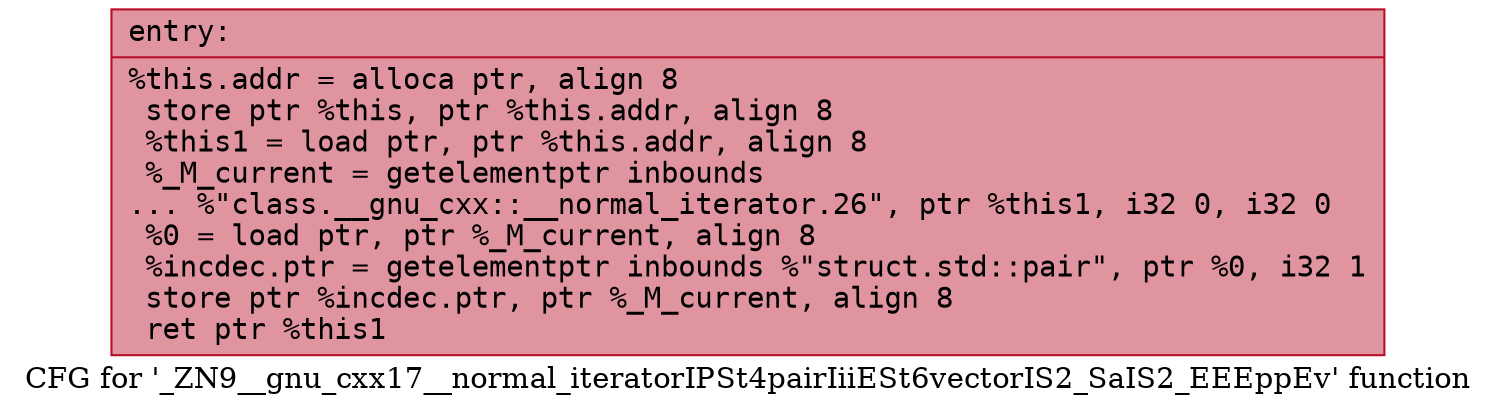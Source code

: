 digraph "CFG for '_ZN9__gnu_cxx17__normal_iteratorIPSt4pairIiiESt6vectorIS2_SaIS2_EEEppEv' function" {
	label="CFG for '_ZN9__gnu_cxx17__normal_iteratorIPSt4pairIiiESt6vectorIS2_SaIS2_EEEppEv' function";

	Node0x56307d747750 [shape=record,color="#b70d28ff", style=filled, fillcolor="#b70d2870" fontname="Courier",label="{entry:\l|  %this.addr = alloca ptr, align 8\l  store ptr %this, ptr %this.addr, align 8\l  %this1 = load ptr, ptr %this.addr, align 8\l  %_M_current = getelementptr inbounds\l... %\"class.__gnu_cxx::__normal_iterator.26\", ptr %this1, i32 0, i32 0\l  %0 = load ptr, ptr %_M_current, align 8\l  %incdec.ptr = getelementptr inbounds %\"struct.std::pair\", ptr %0, i32 1\l  store ptr %incdec.ptr, ptr %_M_current, align 8\l  ret ptr %this1\l}"];
}
